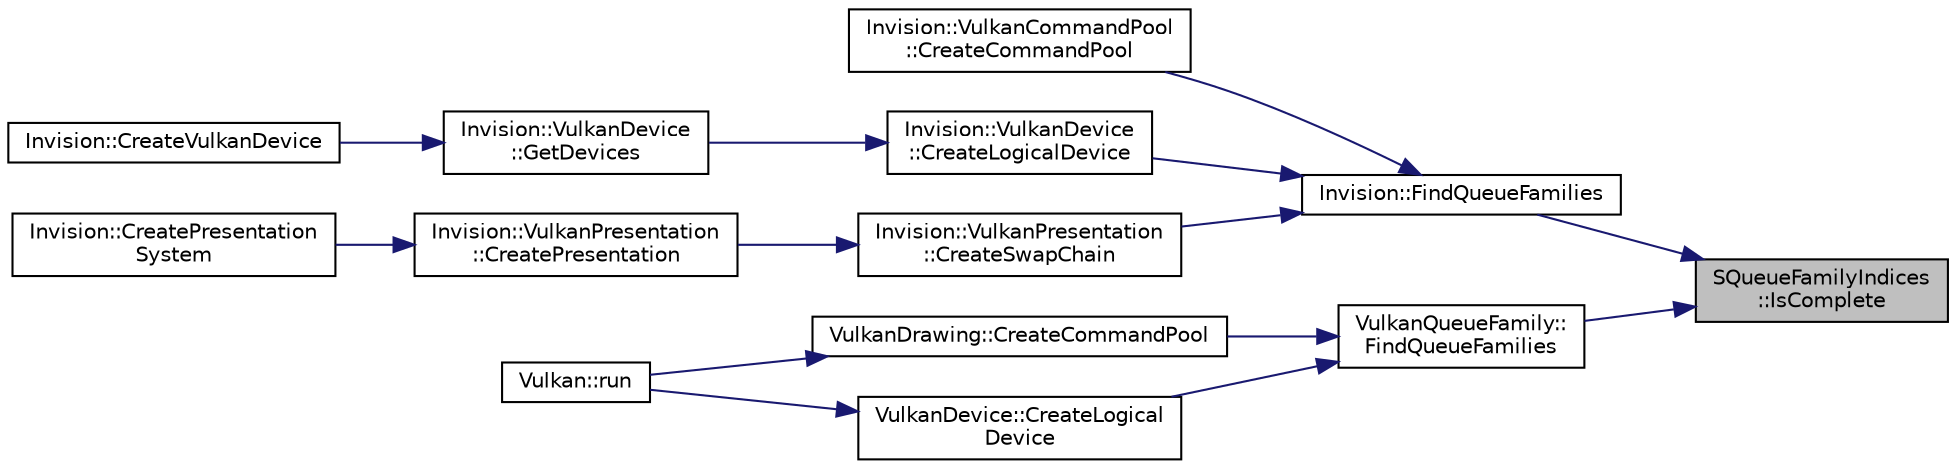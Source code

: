 digraph "SQueueFamilyIndices::IsComplete"
{
 // LATEX_PDF_SIZE
  edge [fontname="Helvetica",fontsize="10",labelfontname="Helvetica",labelfontsize="10"];
  node [fontname="Helvetica",fontsize="10",shape=record];
  rankdir="RL";
  Node1 [label="SQueueFamilyIndices\l::IsComplete",height=0.2,width=0.4,color="black", fillcolor="grey75", style="filled", fontcolor="black",tooltip=" "];
  Node1 -> Node2 [dir="back",color="midnightblue",fontsize="10",style="solid",fontname="Helvetica"];
  Node2 [label="Invision::FindQueueFamilies",height=0.2,width=0.4,color="black", fillcolor="white", style="filled",URL="$namespace_invision.html#a20f3ea575e96e64dee3be16ce8e92a9c",tooltip=" "];
  Node2 -> Node3 [dir="back",color="midnightblue",fontsize="10",style="solid",fontname="Helvetica"];
  Node3 [label="Invision::VulkanCommandPool\l::CreateCommandPool",height=0.2,width=0.4,color="black", fillcolor="white", style="filled",URL="$class_invision_1_1_vulkan_command_pool.html#a1ab367ed5d4f46a0347500d48924eabd",tooltip=" "];
  Node2 -> Node4 [dir="back",color="midnightblue",fontsize="10",style="solid",fontname="Helvetica"];
  Node4 [label="Invision::VulkanDevice\l::CreateLogicalDevice",height=0.2,width=0.4,color="black", fillcolor="white", style="filled",URL="$class_invision_1_1_vulkan_device.html#af828d1992a59185c8efdd17229226240",tooltip=" "];
  Node4 -> Node5 [dir="back",color="midnightblue",fontsize="10",style="solid",fontname="Helvetica"];
  Node5 [label="Invision::VulkanDevice\l::GetDevices",height=0.2,width=0.4,color="black", fillcolor="white", style="filled",URL="$class_invision_1_1_vulkan_device.html#a4f1ce3c94cb219d6f1dce39c3f696d74",tooltip=" "];
  Node5 -> Node6 [dir="back",color="midnightblue",fontsize="10",style="solid",fontname="Helvetica"];
  Node6 [label="Invision::CreateVulkanDevice",height=0.2,width=0.4,color="black", fillcolor="white", style="filled",URL="$namespace_invision.html#adf574dabe1731e0da138e21eb321d90a",tooltip=" "];
  Node2 -> Node7 [dir="back",color="midnightblue",fontsize="10",style="solid",fontname="Helvetica"];
  Node7 [label="Invision::VulkanPresentation\l::CreateSwapChain",height=0.2,width=0.4,color="black", fillcolor="white", style="filled",URL="$class_invision_1_1_vulkan_presentation.html#a40b3f250ac9c77fb87d309f7bbad7d5a",tooltip=" "];
  Node7 -> Node8 [dir="back",color="midnightblue",fontsize="10",style="solid",fontname="Helvetica"];
  Node8 [label="Invision::VulkanPresentation\l::CreatePresentation",height=0.2,width=0.4,color="black", fillcolor="white", style="filled",URL="$class_invision_1_1_vulkan_presentation.html#abc0cda3723262745c3e4cb753eb372ec",tooltip=" "];
  Node8 -> Node9 [dir="back",color="midnightblue",fontsize="10",style="solid",fontname="Helvetica"];
  Node9 [label="Invision::CreatePresentation\lSystem",height=0.2,width=0.4,color="black", fillcolor="white", style="filled",URL="$namespace_invision.html#a36f48147d19b6d75e6d27df76f8ff06d",tooltip=" "];
  Node1 -> Node10 [dir="back",color="midnightblue",fontsize="10",style="solid",fontname="Helvetica"];
  Node10 [label="VulkanQueueFamily::\lFindQueueFamilies",height=0.2,width=0.4,color="black", fillcolor="white", style="filled",URL="$class_vulkan_queue_family.html#ad30f71ca9e31a431fb1dd02e4b31323d",tooltip=" "];
  Node10 -> Node11 [dir="back",color="midnightblue",fontsize="10",style="solid",fontname="Helvetica"];
  Node11 [label="VulkanDrawing::CreateCommandPool",height=0.2,width=0.4,color="black", fillcolor="white", style="filled",URL="$class_vulkan_drawing.html#ad47198e0b55333658516f216b4a6866a",tooltip=" "];
  Node11 -> Node12 [dir="back",color="midnightblue",fontsize="10",style="solid",fontname="Helvetica"];
  Node12 [label="Vulkan::run",height=0.2,width=0.4,color="black", fillcolor="white", style="filled",URL="$class_vulkan.html#a907b374b775bdfef3a85993ba8d75115",tooltip=" "];
  Node10 -> Node13 [dir="back",color="midnightblue",fontsize="10",style="solid",fontname="Helvetica"];
  Node13 [label="VulkanDevice::CreateLogical\lDevice",height=0.2,width=0.4,color="black", fillcolor="white", style="filled",URL="$class_vulkan_device.html#abd4082b9022c28d074f9f67e889d4e68",tooltip=" "];
  Node13 -> Node12 [dir="back",color="midnightblue",fontsize="10",style="solid",fontname="Helvetica"];
}
